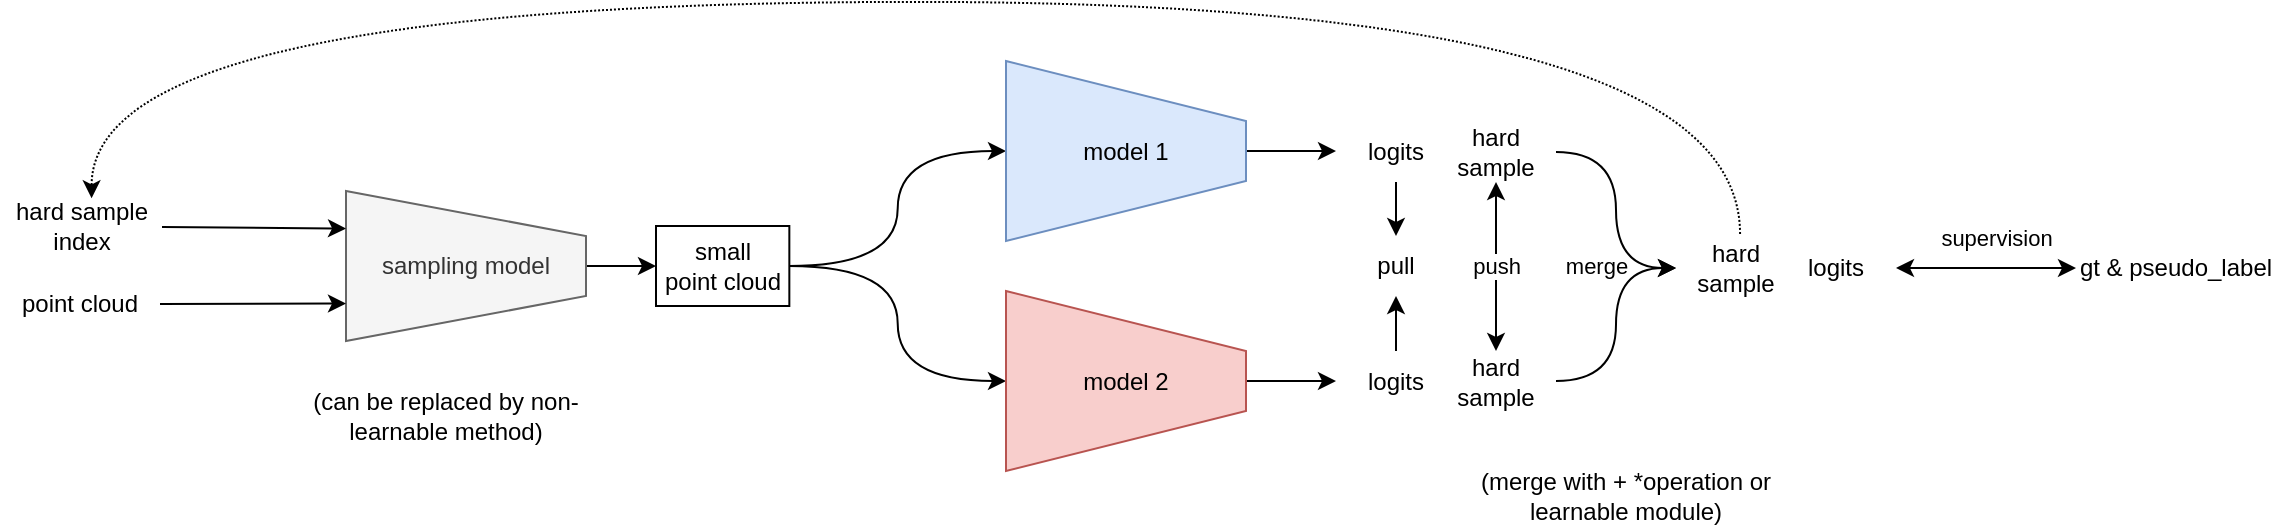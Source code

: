 <mxfile version="21.2.9" type="github">
  <diagram name="第 1 页" id="ypm8fFXRRq8vbZWEUz-w">
    <mxGraphModel dx="1185" dy="661" grid="1" gridSize="10" guides="1" tooltips="1" connect="1" arrows="1" fold="1" page="1" pageScale="1" pageWidth="1169" pageHeight="827" math="0" shadow="0">
      <root>
        <mxCell id="0" />
        <mxCell id="1" parent="0" />
        <mxCell id="O4oAhtjVRKti28_2S4Yj-13" style="edgeStyle=orthogonalEdgeStyle;rounded=0;orthogonalLoop=1;jettySize=auto;html=1;entryX=0;entryY=0.5;entryDx=0;entryDy=0;" edge="1" parent="1" source="O4oAhtjVRKti28_2S4Yj-2" target="O4oAhtjVRKti28_2S4Yj-12">
          <mxGeometry relative="1" as="geometry" />
        </mxCell>
        <mxCell id="O4oAhtjVRKti28_2S4Yj-2" value="sampling model" style="shape=trapezoid;perimeter=trapezoidPerimeter;whiteSpace=wrap;html=1;fixedSize=1;rotation=90;size=22.5;horizontal=0;fillColor=#f5f5f5;fontColor=#333333;strokeColor=#666666;" vertex="1" parent="1">
          <mxGeometry x="237.5" y="150" width="75" height="120" as="geometry" />
        </mxCell>
        <mxCell id="O4oAhtjVRKti28_2S4Yj-3" value="" style="endArrow=classic;html=1;rounded=0;entryX=0.25;entryY=1;entryDx=0;entryDy=0;exitX=1;exitY=0.5;exitDx=0;exitDy=0;" edge="1" parent="1" source="O4oAhtjVRKti28_2S4Yj-9" target="O4oAhtjVRKti28_2S4Yj-2">
          <mxGeometry width="50" height="50" relative="1" as="geometry">
            <mxPoint x="120" y="180" as="sourcePoint" />
            <mxPoint x="150" y="170" as="targetPoint" />
          </mxGeometry>
        </mxCell>
        <mxCell id="O4oAhtjVRKti28_2S4Yj-6" value="" style="endArrow=classic;html=1;rounded=0;entryX=0.75;entryY=1;entryDx=0;entryDy=0;exitX=1;exitY=0.5;exitDx=0;exitDy=0;" edge="1" parent="1" source="O4oAhtjVRKti28_2S4Yj-11" target="O4oAhtjVRKti28_2S4Yj-2">
          <mxGeometry width="50" height="50" relative="1" as="geometry">
            <mxPoint x="120" y="240" as="sourcePoint" />
            <mxPoint x="190" y="240" as="targetPoint" />
          </mxGeometry>
        </mxCell>
        <mxCell id="O4oAhtjVRKti28_2S4Yj-9" value="hard sample index" style="text;html=1;strokeColor=none;fillColor=none;align=center;verticalAlign=middle;whiteSpace=wrap;rounded=0;" vertex="1" parent="1">
          <mxGeometry x="43" y="175.47" width="80" height="30" as="geometry" />
        </mxCell>
        <mxCell id="O4oAhtjVRKti28_2S4Yj-11" value="point cloud" style="text;html=1;strokeColor=none;fillColor=none;align=center;verticalAlign=middle;whiteSpace=wrap;rounded=0;" vertex="1" parent="1">
          <mxGeometry x="42" y="214" width="80" height="30" as="geometry" />
        </mxCell>
        <mxCell id="O4oAhtjVRKti28_2S4Yj-17" style="edgeStyle=orthogonalEdgeStyle;rounded=0;orthogonalLoop=1;jettySize=auto;html=1;curved=1;" edge="1" parent="1" source="O4oAhtjVRKti28_2S4Yj-12" target="O4oAhtjVRKti28_2S4Yj-14">
          <mxGeometry relative="1" as="geometry" />
        </mxCell>
        <mxCell id="O4oAhtjVRKti28_2S4Yj-18" style="edgeStyle=orthogonalEdgeStyle;rounded=0;orthogonalLoop=1;jettySize=auto;html=1;curved=1;" edge="1" parent="1" source="O4oAhtjVRKti28_2S4Yj-12" target="O4oAhtjVRKti28_2S4Yj-15">
          <mxGeometry relative="1" as="geometry" />
        </mxCell>
        <mxCell id="O4oAhtjVRKti28_2S4Yj-12" value="small &lt;br&gt;point cloud" style="rounded=0;whiteSpace=wrap;html=1;" vertex="1" parent="1">
          <mxGeometry x="370" y="190" width="66.67" height="40" as="geometry" />
        </mxCell>
        <mxCell id="O4oAhtjVRKti28_2S4Yj-22" value="" style="edgeStyle=orthogonalEdgeStyle;rounded=0;orthogonalLoop=1;jettySize=auto;html=1;" edge="1" parent="1" source="O4oAhtjVRKti28_2S4Yj-14">
          <mxGeometry relative="1" as="geometry">
            <mxPoint x="710" y="152.56" as="targetPoint" />
          </mxGeometry>
        </mxCell>
        <mxCell id="O4oAhtjVRKti28_2S4Yj-14" value="model 1" style="shape=trapezoid;perimeter=trapezoidPerimeter;whiteSpace=wrap;html=1;fixedSize=1;rotation=90;size=30;horizontal=0;fillColor=#dae8fc;strokeColor=#6c8ebf;" vertex="1" parent="1">
          <mxGeometry x="560" y="92.5" width="90" height="120" as="geometry" />
        </mxCell>
        <mxCell id="O4oAhtjVRKti28_2S4Yj-27" style="edgeStyle=orthogonalEdgeStyle;rounded=0;orthogonalLoop=1;jettySize=auto;html=1;entryX=0;entryY=0.5;entryDx=0;entryDy=0;" edge="1" parent="1" source="O4oAhtjVRKti28_2S4Yj-15" target="O4oAhtjVRKti28_2S4Yj-25">
          <mxGeometry relative="1" as="geometry" />
        </mxCell>
        <mxCell id="O4oAhtjVRKti28_2S4Yj-15" value="model 2" style="shape=trapezoid;perimeter=trapezoidPerimeter;whiteSpace=wrap;html=1;fixedSize=1;rotation=90;size=30;horizontal=0;fillColor=#f8cecc;strokeColor=#b85450;" vertex="1" parent="1">
          <mxGeometry x="560" y="207.5" width="90" height="120" as="geometry" />
        </mxCell>
        <mxCell id="O4oAhtjVRKti28_2S4Yj-49" style="edgeStyle=orthogonalEdgeStyle;rounded=0;orthogonalLoop=1;jettySize=auto;html=1;exitX=0.5;exitY=1;exitDx=0;exitDy=0;" edge="1" parent="1" source="O4oAhtjVRKti28_2S4Yj-23" target="O4oAhtjVRKti28_2S4Yj-46">
          <mxGeometry relative="1" as="geometry" />
        </mxCell>
        <mxCell id="O4oAhtjVRKti28_2S4Yj-23" value="logits" style="text;html=1;strokeColor=none;fillColor=none;align=center;verticalAlign=middle;whiteSpace=wrap;rounded=0;" vertex="1" parent="1">
          <mxGeometry x="710" y="138" width="60" height="30" as="geometry" />
        </mxCell>
        <mxCell id="O4oAhtjVRKti28_2S4Yj-39" value="merge" style="edgeStyle=orthogonalEdgeStyle;rounded=0;orthogonalLoop=1;jettySize=auto;html=1;entryX=0;entryY=0.5;entryDx=0;entryDy=0;curved=1;labelBackgroundColor=none;" edge="1" parent="1" source="O4oAhtjVRKti28_2S4Yj-24" target="O4oAhtjVRKti28_2S4Yj-35">
          <mxGeometry x="0.475" y="-10" relative="1" as="geometry">
            <mxPoint as="offset" />
          </mxGeometry>
        </mxCell>
        <mxCell id="O4oAhtjVRKti28_2S4Yj-24" value="hard sample" style="text;html=1;strokeColor=none;fillColor=none;align=center;verticalAlign=middle;whiteSpace=wrap;rounded=0;" vertex="1" parent="1">
          <mxGeometry x="760" y="138" width="60" height="30" as="geometry" />
        </mxCell>
        <mxCell id="O4oAhtjVRKti28_2S4Yj-50" style="edgeStyle=orthogonalEdgeStyle;rounded=0;orthogonalLoop=1;jettySize=auto;html=1;" edge="1" parent="1" source="O4oAhtjVRKti28_2S4Yj-25" target="O4oAhtjVRKti28_2S4Yj-46">
          <mxGeometry relative="1" as="geometry" />
        </mxCell>
        <mxCell id="O4oAhtjVRKti28_2S4Yj-25" value="logits" style="text;html=1;strokeColor=none;fillColor=none;align=center;verticalAlign=middle;whiteSpace=wrap;rounded=0;" vertex="1" parent="1">
          <mxGeometry x="710" y="252.5" width="60" height="30" as="geometry" />
        </mxCell>
        <mxCell id="O4oAhtjVRKti28_2S4Yj-38" style="edgeStyle=orthogonalEdgeStyle;rounded=0;orthogonalLoop=1;jettySize=auto;html=1;entryX=0;entryY=0.5;entryDx=0;entryDy=0;curved=1;" edge="1" parent="1" source="O4oAhtjVRKti28_2S4Yj-26" target="O4oAhtjVRKti28_2S4Yj-35">
          <mxGeometry relative="1" as="geometry" />
        </mxCell>
        <mxCell id="O4oAhtjVRKti28_2S4Yj-26" value="hard sample" style="text;html=1;strokeColor=none;fillColor=none;align=center;verticalAlign=middle;whiteSpace=wrap;rounded=0;" vertex="1" parent="1">
          <mxGeometry x="760" y="252.5" width="60" height="30" as="geometry" />
        </mxCell>
        <mxCell id="O4oAhtjVRKti28_2S4Yj-29" value="push" style="endArrow=classic;startArrow=classic;html=1;rounded=0;entryX=0.5;entryY=1;entryDx=0;entryDy=0;exitX=0.5;exitY=0;exitDx=0;exitDy=0;" edge="1" parent="1" source="O4oAhtjVRKti28_2S4Yj-26" target="O4oAhtjVRKti28_2S4Yj-24">
          <mxGeometry width="50" height="50" relative="1" as="geometry">
            <mxPoint x="790" y="230" as="sourcePoint" />
            <mxPoint x="840" y="180" as="targetPoint" />
          </mxGeometry>
        </mxCell>
        <mxCell id="O4oAhtjVRKti28_2S4Yj-31" style="edgeStyle=orthogonalEdgeStyle;rounded=0;orthogonalLoop=1;jettySize=auto;html=1;entryX=1;entryY=0.5;entryDx=0;entryDy=0;startArrow=classic;startFill=1;" edge="1" parent="1" source="O4oAhtjVRKti28_2S4Yj-30" target="O4oAhtjVRKti28_2S4Yj-36">
          <mxGeometry relative="1" as="geometry">
            <mxPoint x="1010" y="190" as="targetPoint" />
          </mxGeometry>
        </mxCell>
        <mxCell id="O4oAhtjVRKti28_2S4Yj-32" value="supervision" style="edgeLabel;html=1;align=center;verticalAlign=middle;resizable=0;points=[];" vertex="1" connectable="0" parent="O4oAhtjVRKti28_2S4Yj-31">
          <mxGeometry x="-0.244" relative="1" as="geometry">
            <mxPoint x="-6" y="-15" as="offset" />
          </mxGeometry>
        </mxCell>
        <mxCell id="O4oAhtjVRKti28_2S4Yj-30" value="gt &amp;amp; pseudo_label" style="text;html=1;strokeColor=none;fillColor=none;align=center;verticalAlign=middle;whiteSpace=wrap;rounded=0;" vertex="1" parent="1">
          <mxGeometry x="1080" y="196" width="100" height="30" as="geometry" />
        </mxCell>
        <mxCell id="O4oAhtjVRKti28_2S4Yj-40" style="edgeStyle=orthogonalEdgeStyle;rounded=0;orthogonalLoop=1;jettySize=auto;html=1;dashed=1;dashPattern=1 1;entryX=0.56;entryY=0.022;entryDx=0;entryDy=0;entryPerimeter=0;elbow=vertical;curved=1;" edge="1" parent="1" target="O4oAhtjVRKti28_2S4Yj-9">
          <mxGeometry relative="1" as="geometry">
            <mxPoint x="912" y="77.97" as="targetPoint" />
            <mxPoint x="912.029" y="193.97" as="sourcePoint" />
            <Array as="points">
              <mxPoint x="912" y="77.97" />
              <mxPoint x="87" y="77.97" />
            </Array>
          </mxGeometry>
        </mxCell>
        <mxCell id="O4oAhtjVRKti28_2S4Yj-35" value="hard sample" style="text;html=1;strokeColor=none;fillColor=none;align=center;verticalAlign=middle;whiteSpace=wrap;rounded=0;" vertex="1" parent="1">
          <mxGeometry x="880" y="196" width="60" height="30" as="geometry" />
        </mxCell>
        <mxCell id="O4oAhtjVRKti28_2S4Yj-36" value="logits" style="text;html=1;strokeColor=none;fillColor=none;align=center;verticalAlign=middle;whiteSpace=wrap;rounded=0;" vertex="1" parent="1">
          <mxGeometry x="930" y="196" width="60" height="30" as="geometry" />
        </mxCell>
        <mxCell id="O4oAhtjVRKti28_2S4Yj-42" value="(can be replaced by non-learnable method)" style="text;html=1;strokeColor=none;fillColor=none;align=center;verticalAlign=middle;whiteSpace=wrap;rounded=0;" vertex="1" parent="1">
          <mxGeometry x="190" y="270" width="150" height="30" as="geometry" />
        </mxCell>
        <mxCell id="O4oAhtjVRKti28_2S4Yj-43" value="(merge with + *operation or learnable module)" style="text;html=1;strokeColor=none;fillColor=none;align=center;verticalAlign=middle;whiteSpace=wrap;rounded=0;" vertex="1" parent="1">
          <mxGeometry x="780" y="310" width="150" height="30" as="geometry" />
        </mxCell>
        <mxCell id="O4oAhtjVRKti28_2S4Yj-46" value="pull" style="text;html=1;strokeColor=none;fillColor=none;align=center;verticalAlign=middle;whiteSpace=wrap;rounded=0;" vertex="1" parent="1">
          <mxGeometry x="710" y="195" width="60" height="30" as="geometry" />
        </mxCell>
      </root>
    </mxGraphModel>
  </diagram>
</mxfile>

